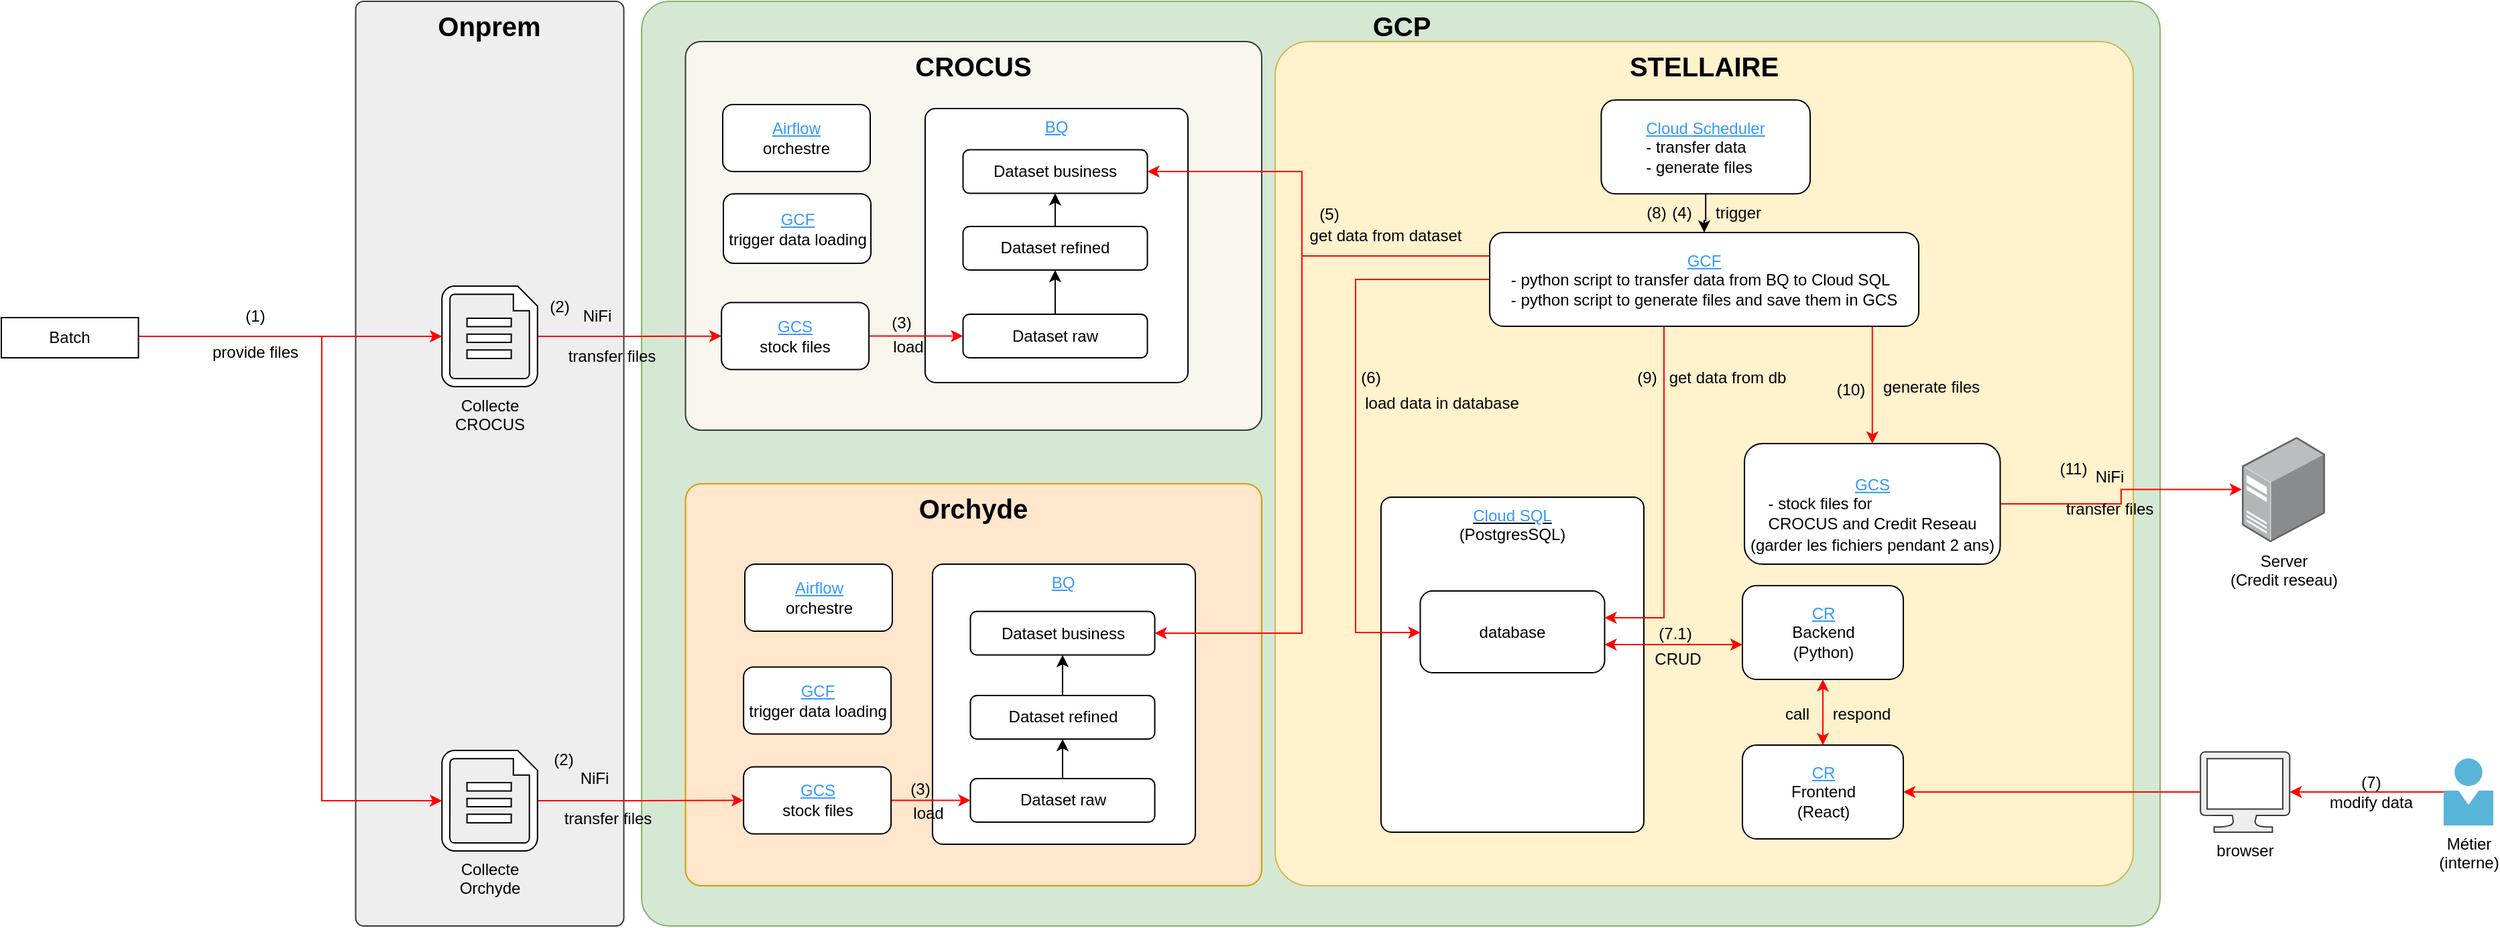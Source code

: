 <mxfile version="28.1.0">
  <diagram name="Page-1" id="DY-9fdaGik17t237TUFz">
    <mxGraphModel dx="3013" dy="1436" grid="1" gridSize="10" guides="1" tooltips="1" connect="1" arrows="1" fold="1" page="1" pageScale="1" pageWidth="827" pageHeight="1169" math="0" shadow="0">
      <root>
        <mxCell id="0" />
        <mxCell id="1" parent="0" />
        <mxCell id="XRlT12yHzMcgYmVl5bae-1" value="&lt;b&gt;GCP&lt;/b&gt;" style="rounded=1;whiteSpace=wrap;html=1;verticalAlign=top;align=center;arcSize=3;fontSize=20;spacingLeft=0;fillColor=#d5e8d4;strokeColor=#82b366;" vertex="1" parent="1">
          <mxGeometry x="877.5" y="330" width="1132.5" height="690" as="geometry" />
        </mxCell>
        <mxCell id="XRlT12yHzMcgYmVl5bae-2" value="&lt;b&gt;STELLAIRE&lt;/b&gt;" style="rounded=1;whiteSpace=wrap;html=1;verticalAlign=top;align=center;arcSize=4;fontSize=20;spacingLeft=0;fillColor=#fff2cc;strokeColor=#d6b656;" vertex="1" parent="1">
          <mxGeometry x="1350" y="360" width="640" height="630" as="geometry" />
        </mxCell>
        <mxCell id="XRlT12yHzMcgYmVl5bae-3" value="&lt;div&gt;&lt;font&gt;&lt;u style=&quot;&quot;&gt;&lt;font style=&quot;color: light-dark(rgb(51, 153, 255), rgb(51, 153, 255));&quot;&gt;&lt;font&gt;Cloud SQL&lt;/font&gt;&lt;br&gt;&lt;/font&gt;&lt;/u&gt;&lt;font style=&quot;color: rgb(0, 0, 0);&quot;&gt;(PostgresSQL)&lt;/font&gt;&lt;/font&gt;&lt;/div&gt;" style="rounded=1;whiteSpace=wrap;html=1;verticalAlign=top;arcSize=4;" vertex="1" parent="1">
          <mxGeometry x="1428.96" y="700" width="196.04" height="250" as="geometry" />
        </mxCell>
        <mxCell id="XRlT12yHzMcgYmVl5bae-4" value="&lt;b&gt;Orchyde&lt;/b&gt;" style="rounded=1;whiteSpace=wrap;html=1;verticalAlign=top;align=center;arcSize=4;fontSize=20;spacingLeft=0;fillColor=#ffe6cc;strokeColor=#d79b00;" vertex="1" parent="1">
          <mxGeometry x="910.25" y="690" width="429.75" height="300" as="geometry" />
        </mxCell>
        <mxCell id="XRlT12yHzMcgYmVl5bae-5" value="&lt;b&gt;CROCUS&lt;/b&gt;" style="rounded=1;whiteSpace=wrap;html=1;verticalAlign=top;align=center;arcSize=4;fontSize=20;spacingLeft=0;fillColor=#f9f7ed;strokeColor=#36393d;" vertex="1" parent="1">
          <mxGeometry x="910.25" y="360" width="429.75" height="290" as="geometry" />
        </mxCell>
        <mxCell id="XRlT12yHzMcgYmVl5bae-6" value="&lt;font style=&quot;color: rgb(51, 153, 255);&quot;&gt;&lt;u&gt;BQ&lt;/u&gt;&lt;/font&gt;&lt;div&gt;&lt;br&gt;&lt;/div&gt;" style="rounded=1;whiteSpace=wrap;html=1;verticalAlign=top;arcSize=4;" vertex="1" parent="1">
          <mxGeometry x="1088.96" y="410" width="196.04" height="204.5" as="geometry" />
        </mxCell>
        <mxCell id="XRlT12yHzMcgYmVl5bae-7" value="&lt;b&gt;Onprem&lt;/b&gt;" style="rounded=1;whiteSpace=wrap;html=1;verticalAlign=top;align=center;arcSize=3;fontSize=20;spacingLeft=0;fillColor=#eeeeee;strokeColor=#36393d;" vertex="1" parent="1">
          <mxGeometry x="664.25" y="330" width="200" height="690" as="geometry" />
        </mxCell>
        <mxCell id="XRlT12yHzMcgYmVl5bae-8" style="edgeStyle=orthogonalEdgeStyle;rounded=0;orthogonalLoop=1;jettySize=auto;html=1;strokeColor=#FF0000;" edge="1" parent="1" source="XRlT12yHzMcgYmVl5bae-9" target="XRlT12yHzMcgYmVl5bae-42">
          <mxGeometry relative="1" as="geometry" />
        </mxCell>
        <mxCell id="XRlT12yHzMcgYmVl5bae-9" value="Collecte&lt;div&gt;CROCUS&lt;/div&gt;" style="verticalLabelPosition=bottom;html=1;verticalAlign=top;align=center;shape=mxgraph.azure.cloud_services_configuration_file;pointerEvents=1;" vertex="1" parent="1">
          <mxGeometry x="728.62" y="542.5" width="71.25" height="75" as="geometry" />
        </mxCell>
        <mxCell id="XRlT12yHzMcgYmVl5bae-10" style="edgeStyle=orthogonalEdgeStyle;rounded=0;orthogonalLoop=1;jettySize=auto;html=1;strokeColor=#FF0000;" edge="1" parent="1" source="XRlT12yHzMcgYmVl5bae-11" target="XRlT12yHzMcgYmVl5bae-13">
          <mxGeometry relative="1" as="geometry" />
        </mxCell>
        <mxCell id="XRlT12yHzMcgYmVl5bae-11" value="Métier&lt;div&gt;(interne)&lt;/div&gt;" style="image;sketch=0;aspect=fixed;html=1;points=[];align=center;fontSize=12;image=img/lib/mscae/Person.svg;" vertex="1" parent="1">
          <mxGeometry x="2221.5" y="895" width="37" height="50" as="geometry" />
        </mxCell>
        <mxCell id="XRlT12yHzMcgYmVl5bae-12" style="edgeStyle=orthogonalEdgeStyle;rounded=0;orthogonalLoop=1;jettySize=auto;html=1;strokeColor=#FF0000;entryX=1;entryY=0.5;entryDx=0;entryDy=0;" edge="1" parent="1" source="XRlT12yHzMcgYmVl5bae-13" target="XRlT12yHzMcgYmVl5bae-27">
          <mxGeometry relative="1" as="geometry">
            <mxPoint x="1971.16" y="920.476" as="targetPoint" />
          </mxGeometry>
        </mxCell>
        <mxCell id="XRlT12yHzMcgYmVl5bae-13" value="browser" style="verticalLabelPosition=bottom;html=1;verticalAlign=top;align=center;strokeColor=#36393d;fillColor=#eeeeee;shape=mxgraph.azure.computer;pointerEvents=1;" vertex="1" parent="1">
          <mxGeometry x="2040.0" y="890" width="66.67" height="60" as="geometry" />
        </mxCell>
        <mxCell id="XRlT12yHzMcgYmVl5bae-14" value="&lt;font style=&quot;color: rgb(51, 153, 255);&quot;&gt;&lt;u&gt;CR&lt;br&gt;&lt;/u&gt;&lt;/font&gt;Backend&lt;div&gt;(Python)&lt;/div&gt;" style="rounded=1;whiteSpace=wrap;html=1;" vertex="1" parent="1">
          <mxGeometry x="1698.5" y="766" width="120" height="70" as="geometry" />
        </mxCell>
        <mxCell id="XRlT12yHzMcgYmVl5bae-15" value="CRUD" style="text;html=1;align=center;verticalAlign=middle;resizable=0;points=[];autosize=1;strokeColor=none;fillColor=none;" vertex="1" parent="1">
          <mxGeometry x="1620.16" y="806" width="60" height="30" as="geometry" />
        </mxCell>
        <mxCell id="XRlT12yHzMcgYmVl5bae-16" value="call" style="text;html=1;align=center;verticalAlign=middle;resizable=0;points=[];autosize=1;strokeColor=none;fillColor=none;" vertex="1" parent="1">
          <mxGeometry x="1719.41" y="846.75" width="40" height="30" as="geometry" />
        </mxCell>
        <mxCell id="XRlT12yHzMcgYmVl5bae-17" value="respond" style="text;html=1;align=center;verticalAlign=middle;resizable=0;points=[];autosize=1;strokeColor=none;fillColor=none;" vertex="1" parent="1">
          <mxGeometry x="1751.5" y="846.75" width="70" height="30" as="geometry" />
        </mxCell>
        <mxCell id="XRlT12yHzMcgYmVl5bae-18" style="edgeStyle=orthogonalEdgeStyle;rounded=0;orthogonalLoop=1;jettySize=auto;html=1;entryX=0;entryY=0.5;entryDx=0;entryDy=0;strokeColor=#FF0000;" edge="1" parent="1" source="XRlT12yHzMcgYmVl5bae-19" target="XRlT12yHzMcgYmVl5bae-51">
          <mxGeometry relative="1" as="geometry" />
        </mxCell>
        <mxCell id="XRlT12yHzMcgYmVl5bae-19" value="Collecte&lt;div&gt;Orchyde&lt;/div&gt;" style="verticalLabelPosition=bottom;html=1;verticalAlign=top;align=center;shape=mxgraph.azure.cloud_services_configuration_file;pointerEvents=1;" vertex="1" parent="1">
          <mxGeometry x="728.62" y="889" width="71.25" height="75" as="geometry" />
        </mxCell>
        <mxCell id="XRlT12yHzMcgYmVl5bae-20" style="edgeStyle=orthogonalEdgeStyle;rounded=0;orthogonalLoop=1;jettySize=auto;html=1;entryX=0;entryY=0.5;entryDx=0;entryDy=0;entryPerimeter=0;strokeColor=#FF0000;" edge="1" parent="1" source="XRlT12yHzMcgYmVl5bae-34" target="XRlT12yHzMcgYmVl5bae-9">
          <mxGeometry relative="1" as="geometry">
            <mxPoint x="531.25" y="622.556" as="sourcePoint" />
            <Array as="points">
              <mxPoint x="570" y="580" />
              <mxPoint x="570" y="580" />
            </Array>
          </mxGeometry>
        </mxCell>
        <mxCell id="XRlT12yHzMcgYmVl5bae-21" value="provide files" style="text;html=1;align=center;verticalAlign=middle;resizable=0;points=[];autosize=1;strokeColor=none;fillColor=none;" vertex="1" parent="1">
          <mxGeometry x="543.75" y="577" width="90" height="30" as="geometry" />
        </mxCell>
        <mxCell id="XRlT12yHzMcgYmVl5bae-22" style="edgeStyle=orthogonalEdgeStyle;rounded=0;orthogonalLoop=1;jettySize=auto;html=1;entryX=0;entryY=0.5;entryDx=0;entryDy=0;entryPerimeter=0;strokeColor=#FF0000;" edge="1" parent="1" source="XRlT12yHzMcgYmVl5bae-34" target="XRlT12yHzMcgYmVl5bae-19">
          <mxGeometry relative="1" as="geometry">
            <mxPoint x="531.25" y="492.556" as="sourcePoint" />
            <Array as="points">
              <mxPoint x="639" y="580" />
              <mxPoint x="639" y="927" />
            </Array>
          </mxGeometry>
        </mxCell>
        <mxCell id="XRlT12yHzMcgYmVl5bae-23" value="(1)" style="text;html=1;align=center;verticalAlign=middle;resizable=0;points=[];autosize=1;strokeColor=none;fillColor=none;" vertex="1" parent="1">
          <mxGeometry x="568.75" y="550" width="40" height="30" as="geometry" />
        </mxCell>
        <mxCell id="XRlT12yHzMcgYmVl5bae-24" value="(2)" style="text;html=1;align=center;verticalAlign=middle;resizable=0;points=[];autosize=1;strokeColor=none;fillColor=none;" vertex="1" parent="1">
          <mxGeometry x="796" y="542.5" width="40" height="30" as="geometry" />
        </mxCell>
        <mxCell id="XRlT12yHzMcgYmVl5bae-25" value="(2)" style="text;html=1;align=center;verticalAlign=middle;resizable=0;points=[];autosize=1;strokeColor=none;fillColor=none;" vertex="1" parent="1">
          <mxGeometry x="799" y="880.5" width="40" height="30" as="geometry" />
        </mxCell>
        <mxCell id="XRlT12yHzMcgYmVl5bae-26" value="transfer files" style="text;html=1;align=center;verticalAlign=middle;resizable=0;points=[];autosize=1;strokeColor=none;fillColor=none;" vertex="1" parent="1">
          <mxGeometry x="807" y="924.5" width="90" height="30" as="geometry" />
        </mxCell>
        <mxCell id="XRlT12yHzMcgYmVl5bae-27" value="&lt;div&gt;&lt;font style=&quot;color: rgb(51, 153, 255);&quot;&gt;&lt;u&gt;CR&lt;/u&gt;&lt;/font&gt;&lt;/div&gt;&lt;div&gt;Frontend&lt;/div&gt;&lt;div&gt;(React)&lt;/div&gt;" style="rounded=1;whiteSpace=wrap;html=1;" vertex="1" parent="1">
          <mxGeometry x="1698.5" y="885" width="120" height="70" as="geometry" />
        </mxCell>
        <mxCell id="XRlT12yHzMcgYmVl5bae-28" style="edgeStyle=orthogonalEdgeStyle;rounded=0;orthogonalLoop=1;jettySize=auto;html=1;startArrow=classic;startFill=1;strokeColor=#FF0000;" edge="1" parent="1" source="XRlT12yHzMcgYmVl5bae-27" target="XRlT12yHzMcgYmVl5bae-14">
          <mxGeometry relative="1" as="geometry" />
        </mxCell>
        <mxCell id="XRlT12yHzMcgYmVl5bae-29" style="edgeStyle=orthogonalEdgeStyle;rounded=0;orthogonalLoop=1;jettySize=auto;html=1;strokeColor=#FF0000;" edge="1" parent="1" source="XRlT12yHzMcgYmVl5bae-30" target="XRlT12yHzMcgYmVl5bae-33">
          <mxGeometry relative="1" as="geometry" />
        </mxCell>
        <mxCell id="XRlT12yHzMcgYmVl5bae-30" value="&lt;u style=&quot;color: rgb(51, 153, 255);&quot;&gt;GCS&lt;/u&gt;&lt;br&gt;&lt;div style=&quot;text-align: left;&quot;&gt;- stock files for &lt;br&gt;CROCUS and Credit Reseau&lt;/div&gt;" style="rounded=1;whiteSpace=wrap;html=1;" vertex="1" parent="1">
          <mxGeometry x="1700" y="660" width="190.75" height="90" as="geometry" />
        </mxCell>
        <mxCell id="XRlT12yHzMcgYmVl5bae-31" style="edgeStyle=orthogonalEdgeStyle;rounded=0;orthogonalLoop=1;jettySize=auto;html=1;" edge="1" parent="1" source="XRlT12yHzMcgYmVl5bae-32" target="XRlT12yHzMcgYmVl5bae-72">
          <mxGeometry relative="1" as="geometry" />
        </mxCell>
        <mxCell id="XRlT12yHzMcgYmVl5bae-32" value="&lt;font color=&quot;#3399ff&quot;&gt;&lt;u&gt;Cloud Scheduler&lt;/u&gt;&lt;/font&gt;&lt;div&gt;&lt;div style=&quot;text-align: left;&quot;&gt;- transfer data&lt;span style=&quot;background-color: transparent; color: light-dark(rgb(0, 0, 0), rgb(255, 255, 255));&quot;&gt;&lt;/span&gt;&lt;/div&gt;&lt;div style=&quot;text-align: left;&quot;&gt;&lt;span style=&quot;background-color: transparent; color: light-dark(rgb(0, 0, 0), rgb(255, 255, 255));&quot;&gt;- generate files&amp;nbsp;&lt;/span&gt;&lt;/div&gt;&lt;/div&gt;" style="rounded=1;whiteSpace=wrap;html=1;" vertex="1" parent="1">
          <mxGeometry x="1593.2" y="403.62" width="155.84" height="70" as="geometry" />
        </mxCell>
        <mxCell id="XRlT12yHzMcgYmVl5bae-33" value="Server&lt;br&gt;(Credit reseau)" style="image;points=[];aspect=fixed;html=1;align=center;shadow=0;dashed=0;image=img/lib/allied_telesis/computer_and_terminals/Server_Desktop.svg;" vertex="1" parent="1">
          <mxGeometry x="2071" y="655" width="62" height="78.59" as="geometry" />
        </mxCell>
        <mxCell id="XRlT12yHzMcgYmVl5bae-34" value="Batch" style="rounded=0;whiteSpace=wrap;html=1;" vertex="1" parent="1">
          <mxGeometry x="400" y="566" width="102.25" height="30" as="geometry" />
        </mxCell>
        <mxCell id="XRlT12yHzMcgYmVl5bae-35" style="edgeStyle=orthogonalEdgeStyle;rounded=0;orthogonalLoop=1;jettySize=auto;html=1;" edge="1" parent="1" source="XRlT12yHzMcgYmVl5bae-36" target="XRlT12yHzMcgYmVl5bae-39">
          <mxGeometry relative="1" as="geometry" />
        </mxCell>
        <mxCell id="XRlT12yHzMcgYmVl5bae-36" value="Dataset refined" style="rounded=1;whiteSpace=wrap;html=1;" vertex="1" parent="1">
          <mxGeometry x="1117.23" y="498" width="137.5" height="32.5" as="geometry" />
        </mxCell>
        <mxCell id="XRlT12yHzMcgYmVl5bae-37" style="edgeStyle=orthogonalEdgeStyle;rounded=0;orthogonalLoop=1;jettySize=auto;html=1;" edge="1" parent="1" source="XRlT12yHzMcgYmVl5bae-38" target="XRlT12yHzMcgYmVl5bae-36">
          <mxGeometry relative="1" as="geometry" />
        </mxCell>
        <mxCell id="XRlT12yHzMcgYmVl5bae-38" value="Dataset raw" style="rounded=1;whiteSpace=wrap;html=1;" vertex="1" parent="1">
          <mxGeometry x="1117.23" y="563.5" width="137.5" height="32.5" as="geometry" />
        </mxCell>
        <mxCell id="XRlT12yHzMcgYmVl5bae-39" value="Dataset business" style="rounded=1;whiteSpace=wrap;html=1;" vertex="1" parent="1">
          <mxGeometry x="1117.23" y="440.75" width="137.5" height="32.5" as="geometry" />
        </mxCell>
        <mxCell id="XRlT12yHzMcgYmVl5bae-40" value="&lt;font color=&quot;#3399ff&quot;&gt;&lt;u&gt;Airflow&lt;/u&gt;&lt;/font&gt;&lt;div&gt;&lt;font style=&quot;color: rgb(0, 0, 0);&quot;&gt;orchestre&lt;/font&gt;&lt;/div&gt;" style="rounded=1;whiteSpace=wrap;html=1;" vertex="1" parent="1">
          <mxGeometry x="938" y="407" width="110" height="50" as="geometry" />
        </mxCell>
        <mxCell id="XRlT12yHzMcgYmVl5bae-41" style="edgeStyle=orthogonalEdgeStyle;rounded=0;orthogonalLoop=1;jettySize=auto;html=1;entryX=0;entryY=0.5;entryDx=0;entryDy=0;strokeColor=#FF0000;" edge="1" parent="1" source="XRlT12yHzMcgYmVl5bae-42" target="XRlT12yHzMcgYmVl5bae-38">
          <mxGeometry relative="1" as="geometry" />
        </mxCell>
        <mxCell id="XRlT12yHzMcgYmVl5bae-42" value="&lt;font color=&quot;#3399ff&quot;&gt;&lt;u&gt;GCS&lt;/u&gt;&lt;/font&gt;&lt;div&gt;stock files&lt;/div&gt;" style="rounded=1;whiteSpace=wrap;html=1;" vertex="1" parent="1">
          <mxGeometry x="937.06" y="554.75" width="110" height="50" as="geometry" />
        </mxCell>
        <mxCell id="XRlT12yHzMcgYmVl5bae-43" value="&lt;font color=&quot;#3399ff&quot;&gt;&lt;u&gt;GCF&lt;/u&gt;&lt;/font&gt;&lt;div&gt;&lt;font style=&quot;color: rgb(0, 0, 0);&quot;&gt;trigger&amp;nbsp;&lt;/font&gt;&lt;span style=&quot;background-color: transparent; color: light-dark(rgb(0, 0, 0), rgb(255, 255, 255));&quot;&gt;data loading&lt;/span&gt;&lt;/div&gt;" style="rounded=1;whiteSpace=wrap;html=1;" vertex="1" parent="1">
          <mxGeometry x="938.5" y="473.62" width="110" height="51.88" as="geometry" />
        </mxCell>
        <mxCell id="XRlT12yHzMcgYmVl5bae-44" value="&lt;font style=&quot;color: rgb(51, 153, 255);&quot;&gt;&lt;u&gt;BQ&lt;/u&gt;&lt;/font&gt;&lt;div&gt;&lt;br&gt;&lt;/div&gt;" style="rounded=1;whiteSpace=wrap;html=1;verticalAlign=top;arcSize=4;" vertex="1" parent="1">
          <mxGeometry x="1094.46" y="750" width="196.04" height="209" as="geometry" />
        </mxCell>
        <mxCell id="XRlT12yHzMcgYmVl5bae-45" style="edgeStyle=orthogonalEdgeStyle;rounded=0;orthogonalLoop=1;jettySize=auto;html=1;" edge="1" parent="1" source="XRlT12yHzMcgYmVl5bae-46" target="XRlT12yHzMcgYmVl5bae-49">
          <mxGeometry relative="1" as="geometry" />
        </mxCell>
        <mxCell id="XRlT12yHzMcgYmVl5bae-46" value="Dataset refined" style="rounded=1;whiteSpace=wrap;html=1;" vertex="1" parent="1">
          <mxGeometry x="1122.73" y="848" width="137.5" height="32.5" as="geometry" />
        </mxCell>
        <mxCell id="XRlT12yHzMcgYmVl5bae-47" style="edgeStyle=orthogonalEdgeStyle;rounded=0;orthogonalLoop=1;jettySize=auto;html=1;" edge="1" parent="1" source="XRlT12yHzMcgYmVl5bae-48" target="XRlT12yHzMcgYmVl5bae-46">
          <mxGeometry relative="1" as="geometry" />
        </mxCell>
        <mxCell id="XRlT12yHzMcgYmVl5bae-48" value="Dataset raw" style="rounded=1;whiteSpace=wrap;html=1;" vertex="1" parent="1">
          <mxGeometry x="1122.73" y="910" width="137.5" height="32.5" as="geometry" />
        </mxCell>
        <mxCell id="XRlT12yHzMcgYmVl5bae-49" value="Dataset business" style="rounded=1;whiteSpace=wrap;html=1;" vertex="1" parent="1">
          <mxGeometry x="1122.73" y="785.25" width="137.5" height="32.5" as="geometry" />
        </mxCell>
        <mxCell id="XRlT12yHzMcgYmVl5bae-50" style="edgeStyle=orthogonalEdgeStyle;rounded=0;orthogonalLoop=1;jettySize=auto;html=1;entryX=0;entryY=0.5;entryDx=0;entryDy=0;strokeColor=#FF0000;" edge="1" parent="1" source="XRlT12yHzMcgYmVl5bae-51" target="XRlT12yHzMcgYmVl5bae-48">
          <mxGeometry relative="1" as="geometry" />
        </mxCell>
        <mxCell id="XRlT12yHzMcgYmVl5bae-51" value="&lt;font color=&quot;#3399ff&quot;&gt;&lt;u&gt;GCS&lt;/u&gt;&lt;/font&gt;&lt;div&gt;&lt;font color=&quot;#3399ff&quot;&gt;&lt;span style=&quot;color: rgb(0, 0, 0);&quot;&gt;stock files&lt;/span&gt;&lt;u&gt;&lt;/u&gt;&lt;/font&gt;&lt;/div&gt;" style="rounded=1;whiteSpace=wrap;html=1;" vertex="1" parent="1">
          <mxGeometry x="953.56" y="901.25" width="110" height="50" as="geometry" />
        </mxCell>
        <mxCell id="XRlT12yHzMcgYmVl5bae-52" value="&lt;font color=&quot;#3399ff&quot;&gt;&lt;u&gt;Airflow&lt;/u&gt;&lt;/font&gt;&lt;div&gt;&lt;font style=&quot;color: rgb(0, 0, 0);&quot;&gt;orchestre&lt;/font&gt;&lt;/div&gt;" style="rounded=1;whiteSpace=wrap;html=1;" vertex="1" parent="1">
          <mxGeometry x="954.5" y="750" width="110" height="50" as="geometry" />
        </mxCell>
        <mxCell id="XRlT12yHzMcgYmVl5bae-53" value="&lt;font color=&quot;#3399ff&quot;&gt;&lt;u&gt;GCF&lt;/u&gt;&lt;/font&gt;&lt;div&gt;&lt;font style=&quot;color: rgb(0, 0, 0);&quot;&gt;trigger data loading&lt;/font&gt;&lt;/div&gt;" style="rounded=1;whiteSpace=wrap;html=1;" vertex="1" parent="1">
          <mxGeometry x="953.56" y="826.75" width="110" height="50" as="geometry" />
        </mxCell>
        <mxCell id="XRlT12yHzMcgYmVl5bae-54" value="transfer files" style="text;html=1;align=center;verticalAlign=middle;resizable=0;points=[];autosize=1;strokeColor=none;fillColor=none;" vertex="1" parent="1">
          <mxGeometry x="810" y="580" width="90" height="30" as="geometry" />
        </mxCell>
        <mxCell id="XRlT12yHzMcgYmVl5bae-55" value="NiFi" style="text;html=1;align=center;verticalAlign=middle;resizable=0;points=[];autosize=1;strokeColor=none;fillColor=none;" vertex="1" parent="1">
          <mxGeometry x="823.5" y="550" width="40" height="30" as="geometry" />
        </mxCell>
        <mxCell id="XRlT12yHzMcgYmVl5bae-56" value="NiFi" style="text;html=1;align=center;verticalAlign=middle;resizable=0;points=[];autosize=1;strokeColor=none;fillColor=none;" vertex="1" parent="1">
          <mxGeometry x="822" y="894.5" width="40" height="30" as="geometry" />
        </mxCell>
        <mxCell id="XRlT12yHzMcgYmVl5bae-57" style="edgeStyle=orthogonalEdgeStyle;rounded=0;orthogonalLoop=1;jettySize=auto;html=1;startArrow=classic;startFill=1;strokeColor=#FF0000;" edge="1" parent="1" source="XRlT12yHzMcgYmVl5bae-58" target="XRlT12yHzMcgYmVl5bae-14">
          <mxGeometry relative="1" as="geometry">
            <Array as="points">
              <mxPoint x="1680" y="810" />
              <mxPoint x="1680" y="810" />
            </Array>
            <mxPoint x="1554.963" y="817.75" as="sourcePoint" />
            <mxPoint x="1731.5" y="812.787" as="targetPoint" />
          </mxGeometry>
        </mxCell>
        <mxCell id="XRlT12yHzMcgYmVl5bae-58" value="database" style="rounded=1;whiteSpace=wrap;html=1;" vertex="1" parent="1">
          <mxGeometry x="1458.23" y="770" width="137.5" height="61" as="geometry" />
        </mxCell>
        <mxCell id="XRlT12yHzMcgYmVl5bae-59" value="(3)" style="text;html=1;align=center;verticalAlign=middle;resizable=0;points=[];autosize=1;strokeColor=none;fillColor=none;" vertex="1" parent="1">
          <mxGeometry x="1065.46" y="903" width="40" height="30" as="geometry" />
        </mxCell>
        <mxCell id="XRlT12yHzMcgYmVl5bae-60" value="load" style="text;html=1;align=center;verticalAlign=middle;resizable=0;points=[];autosize=1;strokeColor=none;fillColor=none;" vertex="1" parent="1">
          <mxGeometry x="1065.73" y="920.5" width="50" height="30" as="geometry" />
        </mxCell>
        <mxCell id="XRlT12yHzMcgYmVl5bae-61" value="(4)" style="text;html=1;align=center;verticalAlign=middle;resizable=0;points=[];autosize=1;strokeColor=none;fillColor=none;" vertex="1" parent="1">
          <mxGeometry x="1632.5" y="472.5" width="40" height="30" as="geometry" />
        </mxCell>
        <mxCell id="XRlT12yHzMcgYmVl5bae-62" value="(7)&lt;div&gt;modify data&lt;/div&gt;" style="text;html=1;align=center;verticalAlign=middle;resizable=0;points=[];autosize=1;strokeColor=none;fillColor=none;" vertex="1" parent="1">
          <mxGeometry x="2121.5" y="900" width="90" height="40" as="geometry" />
        </mxCell>
        <mxCell id="XRlT12yHzMcgYmVl5bae-63" value="trigger" style="text;html=1;align=center;verticalAlign=middle;resizable=0;points=[];autosize=1;strokeColor=none;fillColor=none;" vertex="1" parent="1">
          <mxGeometry x="1665" y="472.5" width="60" height="30" as="geometry" />
        </mxCell>
        <mxCell id="XRlT12yHzMcgYmVl5bae-64" value="load data in database" style="text;html=1;align=center;verticalAlign=middle;resizable=0;points=[];autosize=1;strokeColor=none;fillColor=none;" vertex="1" parent="1">
          <mxGeometry x="1404" y="614.5" width="140" height="30" as="geometry" />
        </mxCell>
        <mxCell id="XRlT12yHzMcgYmVl5bae-65" value="(3)" style="text;html=1;align=center;verticalAlign=middle;resizable=0;points=[];autosize=1;strokeColor=none;fillColor=none;" vertex="1" parent="1">
          <mxGeometry x="1050.92" y="555" width="40" height="30" as="geometry" />
        </mxCell>
        <mxCell id="XRlT12yHzMcgYmVl5bae-66" value="load" style="text;html=1;align=center;verticalAlign=middle;resizable=0;points=[];autosize=1;strokeColor=none;fillColor=none;" vertex="1" parent="1">
          <mxGeometry x="1051.19" y="572.5" width="50" height="30" as="geometry" />
        </mxCell>
        <mxCell id="XRlT12yHzMcgYmVl5bae-67" style="edgeStyle=orthogonalEdgeStyle;rounded=0;orthogonalLoop=1;jettySize=auto;html=1;entryX=1;entryY=0.5;entryDx=0;entryDy=0;strokeColor=#FF0000;" edge="1" parent="1" source="XRlT12yHzMcgYmVl5bae-72" target="XRlT12yHzMcgYmVl5bae-39">
          <mxGeometry relative="1" as="geometry">
            <Array as="points">
              <mxPoint x="1370" y="520" />
              <mxPoint x="1370" y="457" />
            </Array>
          </mxGeometry>
        </mxCell>
        <mxCell id="XRlT12yHzMcgYmVl5bae-68" style="edgeStyle=orthogonalEdgeStyle;rounded=0;orthogonalLoop=1;jettySize=auto;html=1;strokeColor=#FF0000;" edge="1" parent="1" source="XRlT12yHzMcgYmVl5bae-72" target="XRlT12yHzMcgYmVl5bae-58">
          <mxGeometry relative="1" as="geometry">
            <Array as="points">
              <mxPoint x="1410" y="538" />
              <mxPoint x="1410" y="801" />
            </Array>
          </mxGeometry>
        </mxCell>
        <mxCell id="XRlT12yHzMcgYmVl5bae-69" style="edgeStyle=orthogonalEdgeStyle;rounded=0;orthogonalLoop=1;jettySize=auto;html=1;entryX=1;entryY=0.5;entryDx=0;entryDy=0;strokeColor=#FF0000;" edge="1" parent="1" source="XRlT12yHzMcgYmVl5bae-72" target="XRlT12yHzMcgYmVl5bae-49">
          <mxGeometry relative="1" as="geometry">
            <Array as="points">
              <mxPoint x="1370" y="520" />
              <mxPoint x="1370" y="802" />
            </Array>
          </mxGeometry>
        </mxCell>
        <mxCell id="XRlT12yHzMcgYmVl5bae-70" style="edgeStyle=orthogonalEdgeStyle;rounded=0;orthogonalLoop=1;jettySize=auto;html=1;entryX=0.5;entryY=0;entryDx=0;entryDy=0;strokeColor=#FF0000;" edge="1" parent="1" source="XRlT12yHzMcgYmVl5bae-72" target="XRlT12yHzMcgYmVl5bae-30">
          <mxGeometry relative="1" as="geometry">
            <Array as="points">
              <mxPoint x="1580" y="540" />
              <mxPoint x="1795" y="540" />
            </Array>
          </mxGeometry>
        </mxCell>
        <mxCell id="XRlT12yHzMcgYmVl5bae-71" style="edgeStyle=orthogonalEdgeStyle;rounded=0;orthogonalLoop=1;jettySize=auto;html=1;strokeColor=#FF0000;" edge="1" parent="1" source="XRlT12yHzMcgYmVl5bae-72" target="XRlT12yHzMcgYmVl5bae-58">
          <mxGeometry relative="1" as="geometry">
            <mxPoint x="1520.495" y="492" as="sourcePoint" />
            <mxPoint x="1466.273" y="770" as="targetPoint" />
            <Array as="points">
              <mxPoint x="1640" y="790" />
            </Array>
          </mxGeometry>
        </mxCell>
        <mxCell id="XRlT12yHzMcgYmVl5bae-72" value="&lt;u style=&quot;color: rgb(51, 153, 255);&quot;&gt;GCF&lt;/u&gt;&lt;br&gt;&lt;div style=&quot;text-align: left;&quot;&gt;- python script to transfer data from BQ to Cloud SQL&lt;/div&gt;&lt;div style=&quot;text-align: left;&quot;&gt;-&amp;nbsp;&lt;span style=&quot;background-color: transparent; color: light-dark(rgb(0, 0, 0), rgb(255, 255, 255));&quot;&gt;python script to&amp;nbsp;&lt;/span&gt;&lt;span style=&quot;background-color: transparent; color: light-dark(rgb(0, 0, 0), rgb(255, 255, 255));&quot;&gt;generate files and save them in GCS&lt;/span&gt;&lt;/div&gt;" style="rounded=1;whiteSpace=wrap;html=1;" vertex="1" parent="1">
          <mxGeometry x="1510" y="502.5" width="320" height="70" as="geometry" />
        </mxCell>
        <mxCell id="XRlT12yHzMcgYmVl5bae-73" value="get data from dataset" style="text;html=1;align=center;verticalAlign=middle;resizable=0;points=[];autosize=1;strokeColor=none;fillColor=none;" vertex="1" parent="1">
          <mxGeometry x="1362" y="490" width="140" height="30" as="geometry" />
        </mxCell>
        <mxCell id="XRlT12yHzMcgYmVl5bae-74" value="generate files" style="text;html=1;align=center;verticalAlign=middle;resizable=0;points=[];autosize=1;strokeColor=none;fillColor=none;" vertex="1" parent="1">
          <mxGeometry x="1788.5" y="602.5" width="100" height="30" as="geometry" />
        </mxCell>
        <mxCell id="XRlT12yHzMcgYmVl5bae-75" value="(5)" style="text;html=1;align=center;verticalAlign=middle;resizable=0;points=[];autosize=1;strokeColor=none;fillColor=none;" vertex="1" parent="1">
          <mxGeometry x="1370" y="473.62" width="40" height="30" as="geometry" />
        </mxCell>
        <mxCell id="XRlT12yHzMcgYmVl5bae-76" value="(6)" style="text;html=1;align=center;verticalAlign=middle;resizable=0;points=[];autosize=1;strokeColor=none;fillColor=none;" vertex="1" parent="1">
          <mxGeometry x="1401" y="596" width="40" height="30" as="geometry" />
        </mxCell>
        <mxCell id="XRlT12yHzMcgYmVl5bae-77" value="(7.1)" style="text;html=1;align=center;verticalAlign=middle;resizable=0;points=[];autosize=1;strokeColor=none;fillColor=none;" vertex="1" parent="1">
          <mxGeometry x="1623.16" y="787" width="50" height="30" as="geometry" />
        </mxCell>
        <mxCell id="XRlT12yHzMcgYmVl5bae-78" value="(8)" style="text;html=1;align=center;verticalAlign=middle;resizable=0;points=[];autosize=1;strokeColor=none;fillColor=none;" vertex="1" parent="1">
          <mxGeometry x="1613.5" y="472.5" width="40" height="30" as="geometry" />
        </mxCell>
        <mxCell id="XRlT12yHzMcgYmVl5bae-79" value="(9)" style="text;html=1;align=center;verticalAlign=middle;resizable=0;points=[];autosize=1;strokeColor=none;fillColor=none;" vertex="1" parent="1">
          <mxGeometry x="1607" y="596" width="40" height="30" as="geometry" />
        </mxCell>
        <mxCell id="XRlT12yHzMcgYmVl5bae-80" value="(10)" style="text;html=1;align=center;verticalAlign=middle;resizable=0;points=[];autosize=1;strokeColor=none;fillColor=none;" vertex="1" parent="1">
          <mxGeometry x="1759.41" y="604.75" width="40" height="30" as="geometry" />
        </mxCell>
        <mxCell id="XRlT12yHzMcgYmVl5bae-81" value="transfer files" style="text;html=1;align=center;verticalAlign=middle;resizable=0;points=[];autosize=1;strokeColor=none;fillColor=none;" vertex="1" parent="1">
          <mxGeometry x="1926.5" y="694" width="90" height="30" as="geometry" />
        </mxCell>
        <mxCell id="XRlT12yHzMcgYmVl5bae-82" value="NiFi" style="text;html=1;align=center;verticalAlign=middle;resizable=0;points=[];autosize=1;strokeColor=none;fillColor=none;" vertex="1" parent="1">
          <mxGeometry x="1951.5" y="670" width="40" height="30" as="geometry" />
        </mxCell>
        <mxCell id="XRlT12yHzMcgYmVl5bae-83" value="get data from db" style="text;html=1;align=center;verticalAlign=middle;resizable=0;points=[];autosize=1;strokeColor=none;fillColor=none;" vertex="1" parent="1">
          <mxGeometry x="1631.5" y="596" width="110" height="30" as="geometry" />
        </mxCell>
        <mxCell id="XRlT12yHzMcgYmVl5bae-84" value="(11)" style="text;html=1;align=center;verticalAlign=middle;resizable=0;points=[];autosize=1;strokeColor=none;fillColor=none;" vertex="1" parent="1">
          <mxGeometry x="1924.5" y="664" width="40" height="30" as="geometry" />
        </mxCell>
        <mxCell id="XRlT12yHzMcgYmVl5bae-85" value="(garder les fichiers pendant 2 ans)" style="text;html=1;align=center;verticalAlign=middle;resizable=0;points=[];autosize=1;strokeColor=none;fillColor=none;" vertex="1" parent="1">
          <mxGeometry x="1690.38" y="720.59" width="210" height="30" as="geometry" />
        </mxCell>
      </root>
    </mxGraphModel>
  </diagram>
</mxfile>
